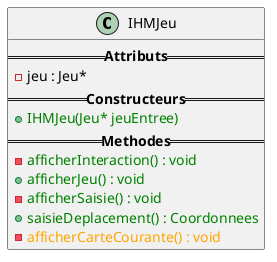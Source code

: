 @startuml
class IHMJeu{
    ==<b>Attributs</b>==
        -jeu : Jeu*
    ==<b>Constructeurs</b>==
        +<color:green>IHMJeu(Jeu* jeuEntree)</color>
    ==<b>Methodes</b>==
        -<color:green>afficherInteraction() : void</color>
        +<color:green>afficherJeu() : void</color>
        -<color:green>afficherSaisie() : void</color>
        +<color:green>saisieDeplacement() : Coordonnees</color>
        -<color:orange>afficherCarteCourante() : void</color>
}
@enduml
'9bbf9b44a28b5d4b31b14504e6627199  src/IHMJeu.hpp
'57b1f19a7bb69631d73d49e66d8a511b  src/IHMJeu.cpp

